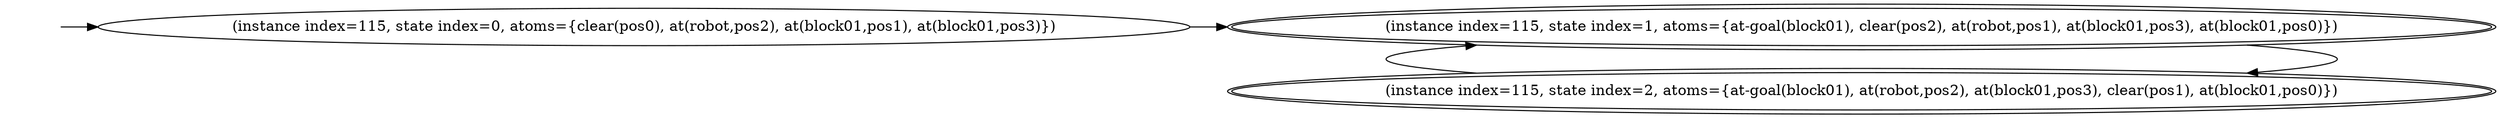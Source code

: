digraph {
rankdir="LR"
s0[label="(instance index=115, state index=0, atoms={clear(pos0), at(robot,pos2), at(block01,pos1), at(block01,pos3)})"]
s1[peripheries=2,label="(instance index=115, state index=1, atoms={at-goal(block01), clear(pos2), at(robot,pos1), at(block01,pos3), at(block01,pos0)})"]
s2[peripheries=2,label="(instance index=115, state index=2, atoms={at-goal(block01), at(robot,pos2), at(block01,pos3), clear(pos1), at(block01,pos0)})"]
Dangling [ label = "", style = invis ]
{ rank = same; Dangling }
Dangling -> s0
{ rank = same; s0}
{ rank = same; s1,s2}
{
s0->s1
}
{
s1->s2
s2->s1
}
}
